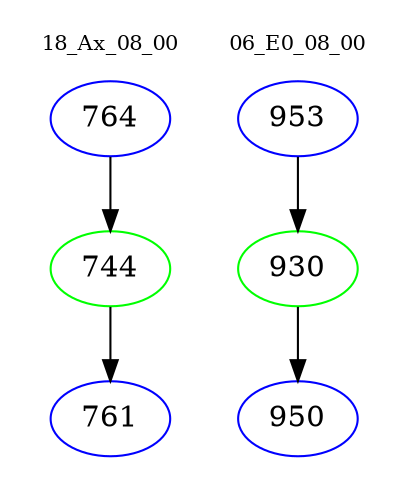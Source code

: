 digraph{
subgraph cluster_0 {
color = white
label = "18_Ax_08_00";
fontsize=10;
T0_764 [label="764", color="blue"]
T0_764 -> T0_744 [color="black"]
T0_744 [label="744", color="green"]
T0_744 -> T0_761 [color="black"]
T0_761 [label="761", color="blue"]
}
subgraph cluster_1 {
color = white
label = "06_E0_08_00";
fontsize=10;
T1_953 [label="953", color="blue"]
T1_953 -> T1_930 [color="black"]
T1_930 [label="930", color="green"]
T1_930 -> T1_950 [color="black"]
T1_950 [label="950", color="blue"]
}
}

